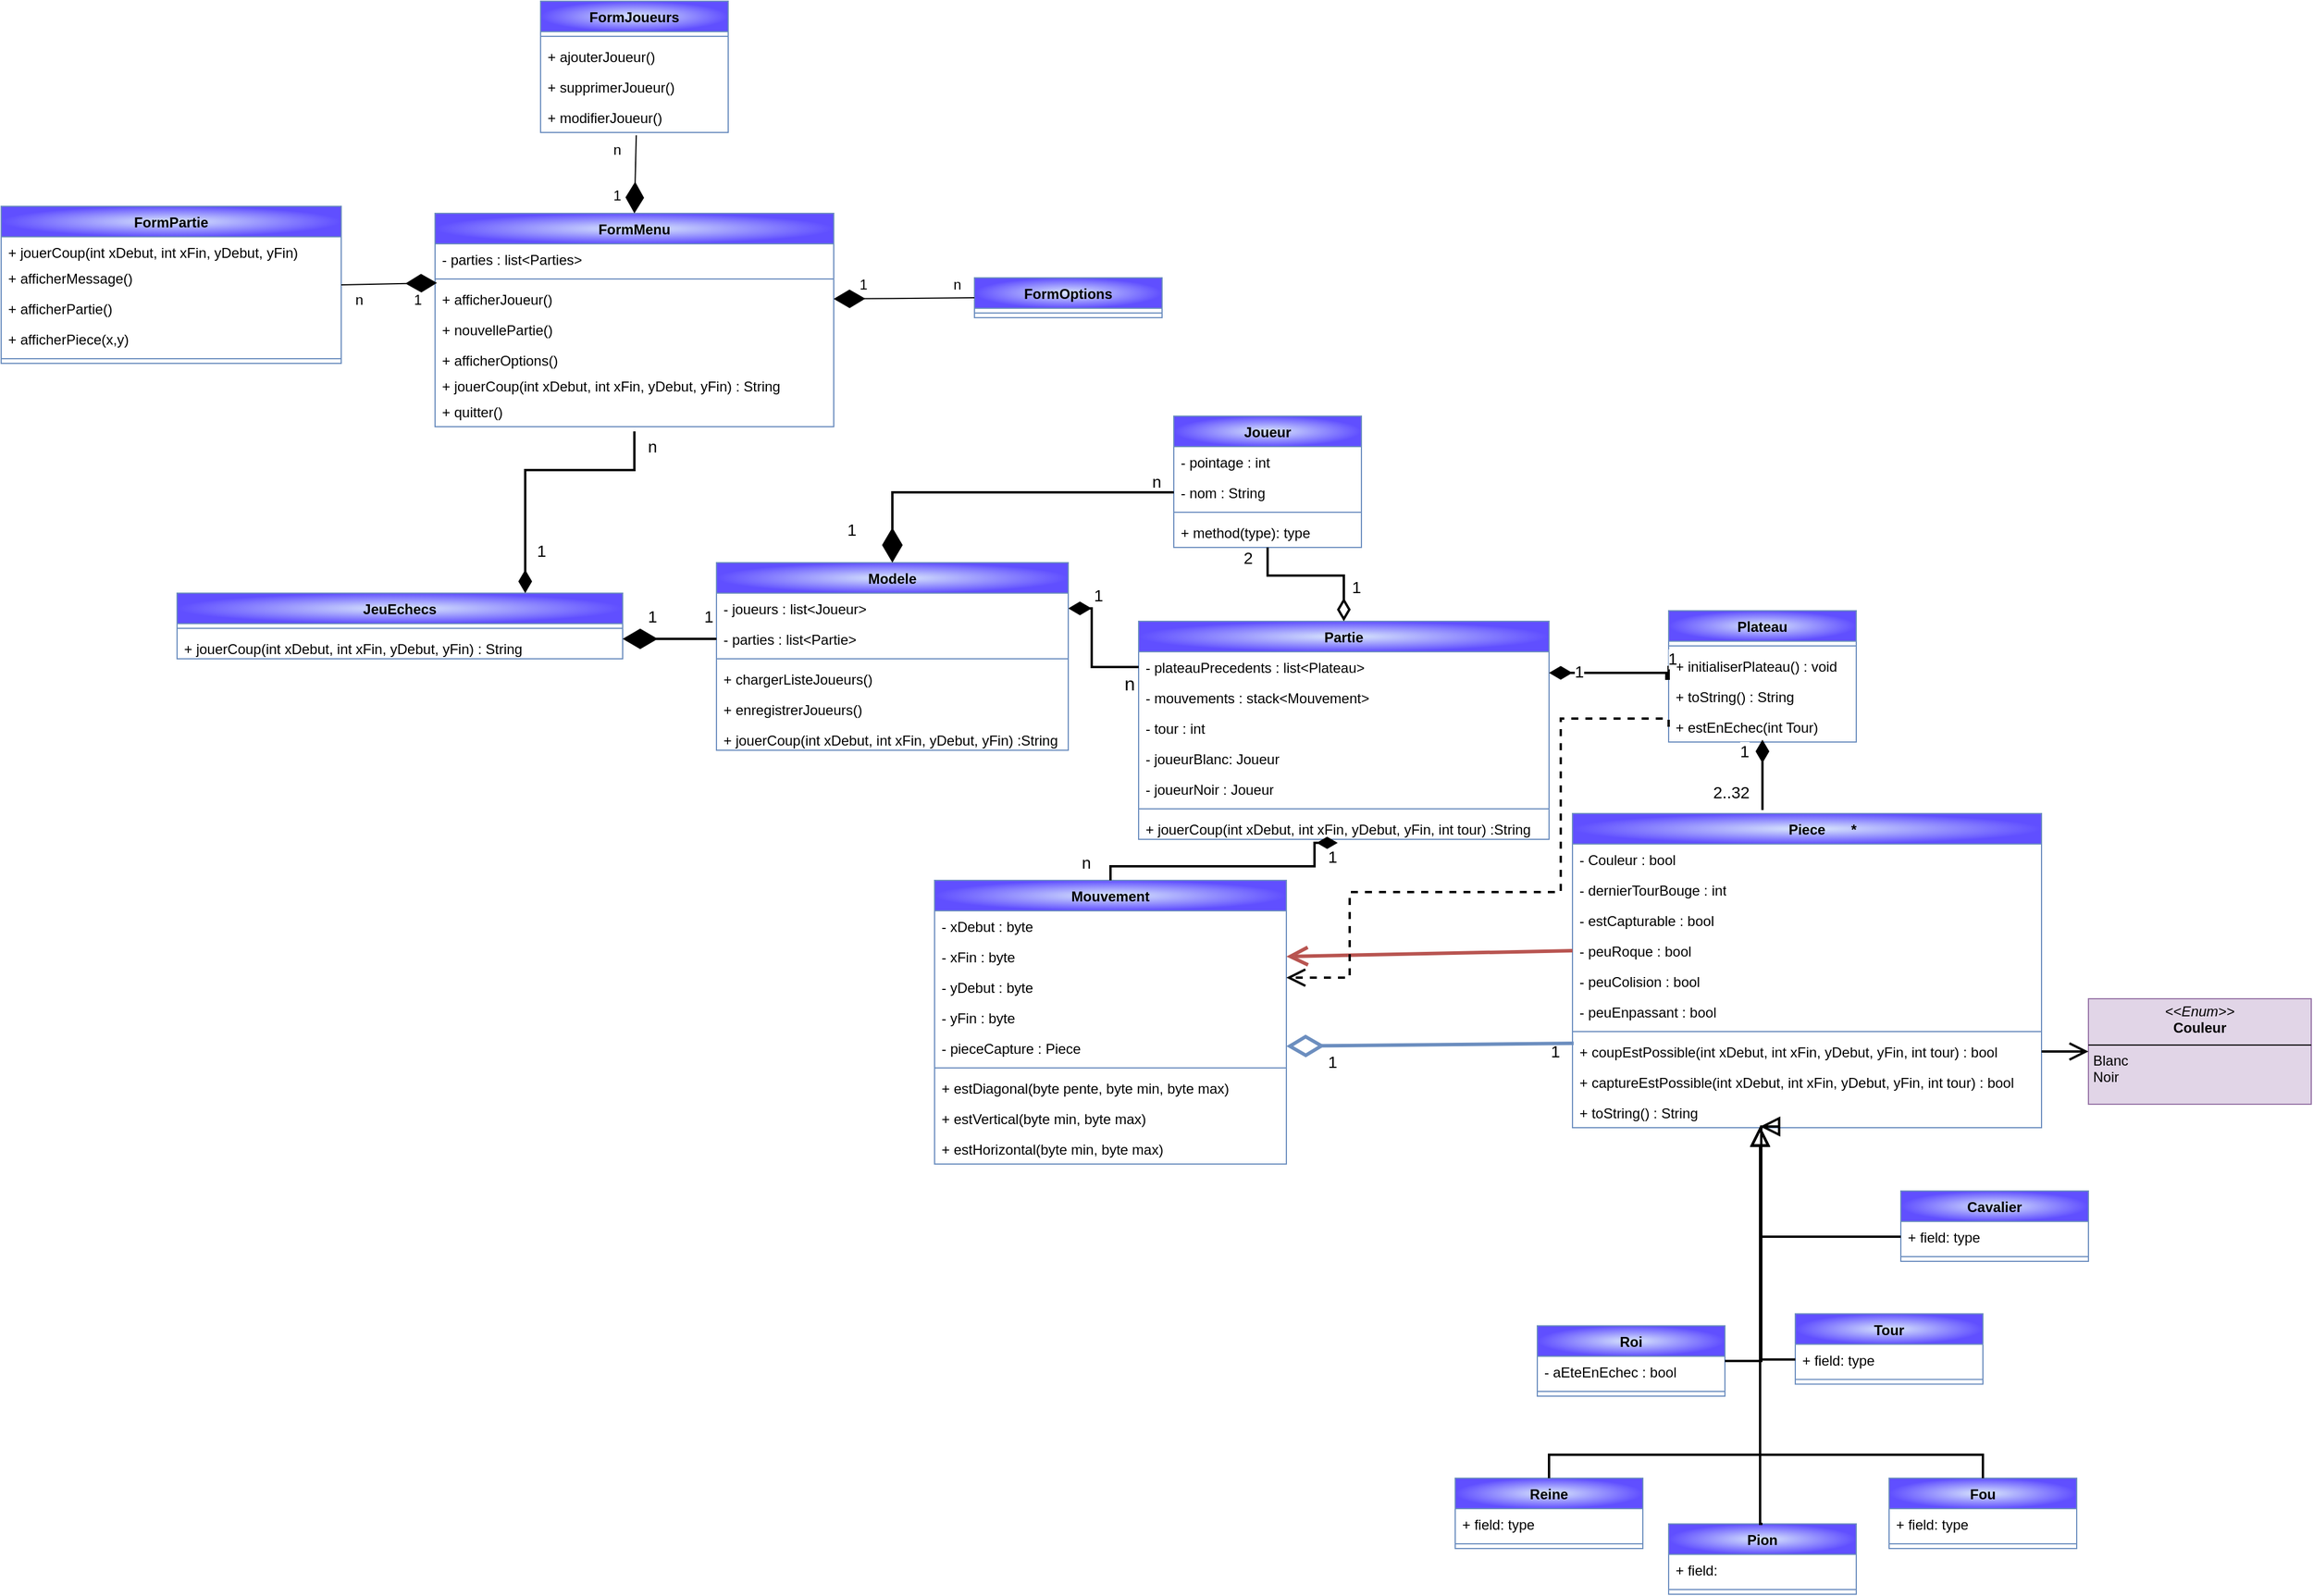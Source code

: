<mxfile version="26.1.0">
  <diagram name="Page-1" id="B8b3jzBOygxcGpFMUJLk">
    <mxGraphModel dx="3123" dy="2437" grid="1" gridSize="10" guides="1" tooltips="1" connect="1" arrows="1" fold="1" page="1" pageScale="1" pageWidth="827" pageHeight="1169" math="0" shadow="0">
      <root>
        <mxCell id="0" />
        <mxCell id="1" parent="0" />
        <mxCell id="bfWHNd7wvh4aZTY_7lih-1" value="JeuEchecs" style="swimlane;fontStyle=1;align=center;verticalAlign=top;childLayout=stackLayout;horizontal=1;startSize=26;horizontalStack=0;resizeParent=1;resizeParentMax=0;resizeLast=0;collapsible=1;marginBottom=0;whiteSpace=wrap;html=1;fillColor=#dae8fc;strokeColor=#6c8ebf;fillStyle=auto;gradientColor=#604FFF;gradientDirection=radial;" parent="1" vertex="1">
          <mxGeometry x="-470" y="45" width="380" height="56" as="geometry" />
        </mxCell>
        <mxCell id="bfWHNd7wvh4aZTY_7lih-3" value="" style="line;strokeWidth=1;fillColor=none;align=left;verticalAlign=middle;spacingTop=-1;spacingLeft=3;spacingRight=3;rotatable=0;labelPosition=right;points=[];portConstraint=eastwest;strokeColor=inherit;" parent="bfWHNd7wvh4aZTY_7lih-1" vertex="1">
          <mxGeometry y="26" width="380" height="8" as="geometry" />
        </mxCell>
        <mxCell id="PjiP_6COvvfBb8eljoDA-56" value="+ jouerCoup(int xDebut, int xFin, yDebut, yFin) : String" style="text;strokeColor=none;fillColor=none;align=left;verticalAlign=top;spacingLeft=4;spacingRight=4;overflow=hidden;rotatable=0;points=[[0,0.5],[1,0.5]];portConstraint=eastwest;whiteSpace=wrap;html=1;" vertex="1" parent="bfWHNd7wvh4aZTY_7lih-1">
          <mxGeometry y="34" width="380" height="22" as="geometry" />
        </mxCell>
        <mxCell id="bfWHNd7wvh4aZTY_7lih-13" value="Partie" style="swimlane;fontStyle=1;align=center;verticalAlign=top;childLayout=stackLayout;horizontal=1;startSize=26;horizontalStack=0;resizeParent=1;resizeParentMax=0;resizeLast=0;collapsible=1;marginBottom=0;whiteSpace=wrap;html=1;fillColor=#dae8fc;strokeColor=#6c8ebf;fillStyle=auto;gradientColor=#604FFF;gradientDirection=radial;" parent="1" vertex="1">
          <mxGeometry x="350" y="69" width="350" height="186" as="geometry" />
        </mxCell>
        <mxCell id="bfWHNd7wvh4aZTY_7lih-14" value="- plateauPrecedents : list&amp;lt;Plateau&amp;gt;" style="text;strokeColor=none;fillColor=none;align=left;verticalAlign=top;spacingLeft=4;spacingRight=4;overflow=hidden;rotatable=0;points=[[0,0.5],[1,0.5]];portConstraint=eastwest;whiteSpace=wrap;html=1;" parent="bfWHNd7wvh4aZTY_7lih-13" vertex="1">
          <mxGeometry y="26" width="350" height="26" as="geometry" />
        </mxCell>
        <mxCell id="xC2eLMQZM-a3y8VEeQ4d-50" value="- mouvements : stack&amp;lt;Mouvement&amp;gt;" style="text;strokeColor=none;fillColor=none;align=left;verticalAlign=top;spacingLeft=4;spacingRight=4;overflow=hidden;rotatable=0;points=[[0,0.5],[1,0.5]];portConstraint=eastwest;whiteSpace=wrap;html=1;" parent="bfWHNd7wvh4aZTY_7lih-13" vertex="1">
          <mxGeometry y="52" width="350" height="26" as="geometry" />
        </mxCell>
        <mxCell id="xC2eLMQZM-a3y8VEeQ4d-21" value="- tour : int" style="text;strokeColor=none;fillColor=none;align=left;verticalAlign=top;spacingLeft=4;spacingRight=4;overflow=hidden;rotatable=0;points=[[0,0.5],[1,0.5]];portConstraint=eastwest;whiteSpace=wrap;html=1;" parent="bfWHNd7wvh4aZTY_7lih-13" vertex="1">
          <mxGeometry y="78" width="350" height="26" as="geometry" />
        </mxCell>
        <mxCell id="xC2eLMQZM-a3y8VEeQ4d-81" value="- joueurBlanc: Joueur" style="text;strokeColor=none;fillColor=none;align=left;verticalAlign=top;spacingLeft=4;spacingRight=4;overflow=hidden;rotatable=0;points=[[0,0.5],[1,0.5]];portConstraint=eastwest;whiteSpace=wrap;html=1;" parent="bfWHNd7wvh4aZTY_7lih-13" vertex="1">
          <mxGeometry y="104" width="350" height="26" as="geometry" />
        </mxCell>
        <mxCell id="xC2eLMQZM-a3y8VEeQ4d-82" value="- joueurNoir : Joueur" style="text;strokeColor=none;fillColor=none;align=left;verticalAlign=top;spacingLeft=4;spacingRight=4;overflow=hidden;rotatable=0;points=[[0,0.5],[1,0.5]];portConstraint=eastwest;whiteSpace=wrap;html=1;" parent="bfWHNd7wvh4aZTY_7lih-13" vertex="1">
          <mxGeometry y="130" width="350" height="26" as="geometry" />
        </mxCell>
        <mxCell id="bfWHNd7wvh4aZTY_7lih-15" value="" style="line;strokeWidth=1;fillColor=none;align=left;verticalAlign=middle;spacingTop=-1;spacingLeft=3;spacingRight=3;rotatable=0;labelPosition=right;points=[];portConstraint=eastwest;strokeColor=inherit;" parent="bfWHNd7wvh4aZTY_7lih-13" vertex="1">
          <mxGeometry y="156" width="350" height="8" as="geometry" />
        </mxCell>
        <mxCell id="PjiP_6COvvfBb8eljoDA-72" value="+ jouerCoup(int xDebut, int xFin, yDebut, yFin, int tour) :String" style="text;strokeColor=none;fillColor=none;align=left;verticalAlign=top;spacingLeft=4;spacingRight=4;overflow=hidden;rotatable=0;points=[[0,0.5],[1,0.5]];portConstraint=eastwest;whiteSpace=wrap;html=1;" vertex="1" parent="bfWHNd7wvh4aZTY_7lih-13">
          <mxGeometry y="164" width="350" height="22" as="geometry" />
        </mxCell>
        <mxCell id="bfWHNd7wvh4aZTY_7lih-17" value="Plateau" style="swimlane;fontStyle=1;align=center;verticalAlign=top;childLayout=stackLayout;horizontal=1;startSize=26;horizontalStack=0;resizeParent=1;resizeParentMax=0;resizeLast=0;collapsible=1;marginBottom=0;whiteSpace=wrap;html=1;fillColor=#dae8fc;strokeColor=#6c8ebf;fillStyle=auto;gradientColor=#604FFF;gradientDirection=radial;" parent="1" vertex="1">
          <mxGeometry x="802" y="60" width="160" height="112" as="geometry">
            <mxRectangle x="673" y="79" width="80" height="30" as="alternateBounds" />
          </mxGeometry>
        </mxCell>
        <mxCell id="bfWHNd7wvh4aZTY_7lih-19" value="" style="line;strokeWidth=1;fillColor=none;align=left;verticalAlign=middle;spacingTop=-1;spacingLeft=3;spacingRight=3;rotatable=0;labelPosition=right;points=[];portConstraint=eastwest;strokeColor=inherit;" parent="bfWHNd7wvh4aZTY_7lih-17" vertex="1">
          <mxGeometry y="26" width="160" height="8" as="geometry" />
        </mxCell>
        <mxCell id="bfWHNd7wvh4aZTY_7lih-20" value="+ initialiserPlateau() : void" style="text;strokeColor=none;fillColor=none;align=left;verticalAlign=top;spacingLeft=4;spacingRight=4;overflow=hidden;rotatable=0;points=[[0,0.5],[1,0.5]];portConstraint=eastwest;whiteSpace=wrap;html=1;" parent="bfWHNd7wvh4aZTY_7lih-17" vertex="1">
          <mxGeometry y="34" width="160" height="26" as="geometry" />
        </mxCell>
        <mxCell id="xC2eLMQZM-a3y8VEeQ4d-18" value="+ toString() : String" style="text;strokeColor=none;fillColor=none;align=left;verticalAlign=top;spacingLeft=4;spacingRight=4;overflow=hidden;rotatable=0;points=[[0,0.5],[1,0.5]];portConstraint=eastwest;whiteSpace=wrap;html=1;" parent="bfWHNd7wvh4aZTY_7lih-17" vertex="1">
          <mxGeometry y="60" width="160" height="26" as="geometry" />
        </mxCell>
        <mxCell id="PjiP_6COvvfBb8eljoDA-46" value="+ estEnEchec(int Tour)" style="text;strokeColor=none;fillColor=none;align=left;verticalAlign=top;spacingLeft=4;spacingRight=4;overflow=hidden;rotatable=0;points=[[0,0.5],[1,0.5]];portConstraint=eastwest;whiteSpace=wrap;html=1;" vertex="1" parent="bfWHNd7wvh4aZTY_7lih-17">
          <mxGeometry y="86" width="160" height="26" as="geometry" />
        </mxCell>
        <mxCell id="bfWHNd7wvh4aZTY_7lih-25" value="&lt;span style=&quot;white-space: pre;&quot;&gt;&#x9;&lt;/span&gt;Piece&lt;span style=&quot;white-space: pre;&quot;&gt;&#x9;&lt;/span&gt;*" style="swimlane;fontStyle=1;align=center;verticalAlign=top;childLayout=stackLayout;horizontal=1;startSize=26;horizontalStack=0;resizeParent=1;resizeParentMax=0;resizeLast=0;collapsible=1;marginBottom=0;whiteSpace=wrap;html=1;fillColor=#dae8fc;strokeColor=#6c8ebf;fillStyle=auto;gradientColor=#604FFF;gradientDirection=radial;" parent="1" vertex="1">
          <mxGeometry x="720" y="233" width="400" height="268" as="geometry">
            <mxRectangle x="602" y="308" width="130" height="30" as="alternateBounds" />
          </mxGeometry>
        </mxCell>
        <mxCell id="bfWHNd7wvh4aZTY_7lih-26" value="- Couleur : bool&amp;nbsp;" style="text;strokeColor=none;fillColor=none;align=left;verticalAlign=top;spacingLeft=4;spacingRight=4;overflow=hidden;rotatable=0;points=[[0,0.5],[1,0.5]];portConstraint=eastwest;whiteSpace=wrap;html=1;" parent="bfWHNd7wvh4aZTY_7lih-25" vertex="1">
          <mxGeometry y="26" width="400" height="26" as="geometry" />
        </mxCell>
        <mxCell id="xC2eLMQZM-a3y8VEeQ4d-40" value="- dernierTourBouge : int" style="text;strokeColor=none;fillColor=none;align=left;verticalAlign=top;spacingLeft=4;spacingRight=4;overflow=hidden;rotatable=0;points=[[0,0.5],[1,0.5]];portConstraint=eastwest;whiteSpace=wrap;html=1;" parent="bfWHNd7wvh4aZTY_7lih-25" vertex="1">
          <mxGeometry y="52" width="400" height="26" as="geometry" />
        </mxCell>
        <mxCell id="xC2eLMQZM-a3y8VEeQ4d-45" value="- estCapturable : bool" style="text;strokeColor=none;fillColor=none;align=left;verticalAlign=top;spacingLeft=4;spacingRight=4;overflow=hidden;rotatable=0;points=[[0,0.5],[1,0.5]];portConstraint=eastwest;whiteSpace=wrap;html=1;" parent="bfWHNd7wvh4aZTY_7lih-25" vertex="1">
          <mxGeometry y="78" width="400" height="26" as="geometry" />
        </mxCell>
        <mxCell id="PjiP_6COvvfBb8eljoDA-44" value="- peuRoque : bool" style="text;strokeColor=none;fillColor=none;align=left;verticalAlign=top;spacingLeft=4;spacingRight=4;overflow=hidden;rotatable=0;points=[[0,0.5],[1,0.5]];portConstraint=eastwest;whiteSpace=wrap;html=1;" vertex="1" parent="bfWHNd7wvh4aZTY_7lih-25">
          <mxGeometry y="104" width="400" height="26" as="geometry" />
        </mxCell>
        <mxCell id="PjiP_6COvvfBb8eljoDA-32" value="- peuColision : bool" style="text;strokeColor=none;fillColor=none;align=left;verticalAlign=top;spacingLeft=4;spacingRight=4;overflow=hidden;rotatable=0;points=[[0,0.5],[1,0.5]];portConstraint=eastwest;whiteSpace=wrap;html=1;" vertex="1" parent="bfWHNd7wvh4aZTY_7lih-25">
          <mxGeometry y="130" width="400" height="26" as="geometry" />
        </mxCell>
        <mxCell id="PjiP_6COvvfBb8eljoDA-40" value="- peuEnpassant : bool" style="text;strokeColor=none;fillColor=none;align=left;verticalAlign=top;spacingLeft=4;spacingRight=4;overflow=hidden;rotatable=0;points=[[0,0.5],[1,0.5]];portConstraint=eastwest;whiteSpace=wrap;html=1;" vertex="1" parent="bfWHNd7wvh4aZTY_7lih-25">
          <mxGeometry y="156" width="400" height="26" as="geometry" />
        </mxCell>
        <mxCell id="bfWHNd7wvh4aZTY_7lih-27" value="" style="line;strokeWidth=1;fillColor=none;align=left;verticalAlign=middle;spacingTop=-1;spacingLeft=3;spacingRight=3;rotatable=0;labelPosition=right;points=[];portConstraint=eastwest;strokeColor=inherit;" parent="bfWHNd7wvh4aZTY_7lih-25" vertex="1">
          <mxGeometry y="182" width="400" height="8" as="geometry" />
        </mxCell>
        <mxCell id="bfWHNd7wvh4aZTY_7lih-28" value="+ coupEstPossible(int xDebut, int xFin, yDebut, yFin, int tour) : bool" style="text;strokeColor=none;fillColor=none;align=left;verticalAlign=top;spacingLeft=4;spacingRight=4;overflow=hidden;rotatable=0;points=[[0,0.5],[1,0.5]];portConstraint=eastwest;whiteSpace=wrap;html=1;" parent="bfWHNd7wvh4aZTY_7lih-25" vertex="1">
          <mxGeometry y="190" width="400" height="26" as="geometry" />
        </mxCell>
        <mxCell id="xC2eLMQZM-a3y8VEeQ4d-72" value="+ captureEstPossible(int xDebut, int xFin, yDebut, yFin, int tour) : bool" style="text;strokeColor=none;fillColor=none;align=left;verticalAlign=top;spacingLeft=4;spacingRight=4;overflow=hidden;rotatable=0;points=[[0,0.5],[1,0.5]];portConstraint=eastwest;whiteSpace=wrap;html=1;" parent="bfWHNd7wvh4aZTY_7lih-25" vertex="1">
          <mxGeometry y="216" width="400" height="26" as="geometry" />
        </mxCell>
        <mxCell id="xC2eLMQZM-a3y8VEeQ4d-19" value="+ toString() : String" style="text;strokeColor=none;fillColor=none;align=left;verticalAlign=top;spacingLeft=4;spacingRight=4;overflow=hidden;rotatable=0;points=[[0,0.5],[1,0.5]];portConstraint=eastwest;whiteSpace=wrap;html=1;" parent="bfWHNd7wvh4aZTY_7lih-25" vertex="1">
          <mxGeometry y="242" width="400" height="26" as="geometry" />
        </mxCell>
        <mxCell id="bfWHNd7wvh4aZTY_7lih-31" value="2..32" style="text;html=1;align=center;verticalAlign=middle;resizable=0;points=[];autosize=1;strokeColor=none;fillColor=none;fontSize=14;" parent="1" vertex="1">
          <mxGeometry x="830" y="200" width="50" height="30" as="geometry" />
        </mxCell>
        <mxCell id="bfWHNd7wvh4aZTY_7lih-36" value="Joueur" style="swimlane;fontStyle=1;align=center;verticalAlign=top;childLayout=stackLayout;horizontal=1;startSize=26;horizontalStack=0;resizeParent=1;resizeParentMax=0;resizeLast=0;collapsible=1;marginBottom=0;whiteSpace=wrap;html=1;fillColor=#dae8fc;strokeColor=#6c8ebf;fillStyle=auto;gradientColor=#604FFF;gradientDirection=radial;" parent="1" vertex="1">
          <mxGeometry x="380" y="-106" width="160" height="112" as="geometry" />
        </mxCell>
        <mxCell id="bfWHNd7wvh4aZTY_7lih-37" value="- pointage : int" style="text;strokeColor=none;fillColor=none;align=left;verticalAlign=top;spacingLeft=4;spacingRight=4;overflow=hidden;rotatable=0;points=[[0,0.5],[1,0.5]];portConstraint=eastwest;whiteSpace=wrap;html=1;" parent="bfWHNd7wvh4aZTY_7lih-36" vertex="1">
          <mxGeometry y="26" width="160" height="26" as="geometry" />
        </mxCell>
        <mxCell id="xC2eLMQZM-a3y8VEeQ4d-25" value="- nom : String" style="text;strokeColor=none;fillColor=none;align=left;verticalAlign=top;spacingLeft=4;spacingRight=4;overflow=hidden;rotatable=0;points=[[0,0.5],[1,0.5]];portConstraint=eastwest;whiteSpace=wrap;html=1;" parent="bfWHNd7wvh4aZTY_7lih-36" vertex="1">
          <mxGeometry y="52" width="160" height="26" as="geometry" />
        </mxCell>
        <mxCell id="bfWHNd7wvh4aZTY_7lih-38" value="" style="line;strokeWidth=1;fillColor=none;align=left;verticalAlign=middle;spacingTop=-1;spacingLeft=3;spacingRight=3;rotatable=0;labelPosition=right;points=[];portConstraint=eastwest;strokeColor=inherit;" parent="bfWHNd7wvh4aZTY_7lih-36" vertex="1">
          <mxGeometry y="78" width="160" height="8" as="geometry" />
        </mxCell>
        <mxCell id="bfWHNd7wvh4aZTY_7lih-39" value="+ method(type): type" style="text;strokeColor=none;fillColor=none;align=left;verticalAlign=top;spacingLeft=4;spacingRight=4;overflow=hidden;rotatable=0;points=[[0,0.5],[1,0.5]];portConstraint=eastwest;whiteSpace=wrap;html=1;" parent="bfWHNd7wvh4aZTY_7lih-36" vertex="1">
          <mxGeometry y="86" width="160" height="26" as="geometry" />
        </mxCell>
        <mxCell id="bfWHNd7wvh4aZTY_7lih-40" value="1" style="endArrow=none;html=1;endSize=12;startArrow=diamondThin;startSize=14;startFill=0;edgeStyle=orthogonalEdgeStyle;align=left;verticalAlign=bottom;rounded=0;strokeWidth=2;fontSize=14;exitX=0.5;exitY=0;exitDx=0;exitDy=0;" parent="1" source="bfWHNd7wvh4aZTY_7lih-13" target="bfWHNd7wvh4aZTY_7lih-39" edge="1">
          <mxGeometry x="-0.714" y="-5" relative="1" as="geometry">
            <mxPoint x="360" y="50" as="sourcePoint" />
            <mxPoint x="561" y="100" as="targetPoint" />
            <Array as="points">
              <mxPoint x="525" y="30" />
              <mxPoint x="460" y="30" />
            </Array>
            <mxPoint as="offset" />
          </mxGeometry>
        </mxCell>
        <mxCell id="bfWHNd7wvh4aZTY_7lih-41" value="2" style="text;html=1;align=center;verticalAlign=middle;resizable=0;points=[];autosize=1;strokeColor=none;fillColor=none;fontSize=14;" parent="1" vertex="1">
          <mxGeometry x="428" width="30" height="30" as="geometry" />
        </mxCell>
        <mxCell id="bfWHNd7wvh4aZTY_7lih-42" value="&lt;font style=&quot;font-size: 14px;&quot;&gt;1&lt;/font&gt;" style="endArrow=none;html=1;endSize=12;startArrow=diamondThin;startSize=14;startFill=1;edgeStyle=orthogonalEdgeStyle;align=left;verticalAlign=bottom;rounded=0;entryX=0;entryY=0.5;entryDx=0;entryDy=0;strokeWidth=2;" parent="1" source="bfWHNd7wvh4aZTY_7lih-14" target="bfWHNd7wvh4aZTY_7lih-20" edge="1">
          <mxGeometry x="-0.657" y="-10" relative="1" as="geometry">
            <mxPoint x="610" y="75" as="sourcePoint" />
            <mxPoint x="673" y="118" as="targetPoint" />
            <Array as="points">
              <mxPoint x="800" y="113" />
              <mxPoint x="800" y="118" />
              <mxPoint x="802" y="118" />
            </Array>
            <mxPoint as="offset" />
          </mxGeometry>
        </mxCell>
        <mxCell id="bfWHNd7wvh4aZTY_7lih-43" value="1" style="edgeLabel;html=1;align=center;verticalAlign=middle;resizable=0;points=[];fontSize=14;" parent="bfWHNd7wvh4aZTY_7lih-42" vertex="1" connectable="0">
          <mxGeometry x="0.644" y="-2" relative="1" as="geometry">
            <mxPoint x="8" y="-14" as="offset" />
          </mxGeometry>
        </mxCell>
        <mxCell id="bfWHNd7wvh4aZTY_7lih-45" value="&lt;font style=&quot;font-size: 14px;&quot;&gt;1&lt;/font&gt;" style="endArrow=none;html=1;endSize=12;startArrow=diamondThin;startSize=14;startFill=1;edgeStyle=orthogonalEdgeStyle;align=left;verticalAlign=bottom;rounded=0;entryX=0;entryY=0.5;entryDx=0;entryDy=0;strokeWidth=2;exitX=1;exitY=0.5;exitDx=0;exitDy=0;" parent="1" source="xC2eLMQZM-a3y8VEeQ4d-29" target="bfWHNd7wvh4aZTY_7lih-14" edge="1">
          <mxGeometry x="-0.815" y="-10" relative="1" as="geometry">
            <mxPoint x="310" y="60" as="sourcePoint" />
            <mxPoint x="322" y="123" as="targetPoint" />
            <Array as="points">
              <mxPoint x="310" y="58" />
              <mxPoint x="310" y="108" />
            </Array>
            <mxPoint x="10" y="-10" as="offset" />
          </mxGeometry>
        </mxCell>
        <mxCell id="bfWHNd7wvh4aZTY_7lih-46" value="n" style="edgeLabel;html=1;align=center;verticalAlign=middle;resizable=0;points=[];fontSize=16;" parent="bfWHNd7wvh4aZTY_7lih-45" vertex="1" connectable="0">
          <mxGeometry x="0.644" y="-2" relative="1" as="geometry">
            <mxPoint x="11" y="12" as="offset" />
          </mxGeometry>
        </mxCell>
        <mxCell id="bfWHNd7wvh4aZTY_7lih-49" value="Roi" style="swimlane;fontStyle=1;align=center;verticalAlign=top;childLayout=stackLayout;horizontal=1;startSize=26;horizontalStack=0;resizeParent=1;resizeParentMax=0;resizeLast=0;collapsible=1;marginBottom=0;whiteSpace=wrap;html=1;fillColor=#dae8fc;strokeColor=#6c8ebf;fillStyle=auto;gradientColor=#604FFF;gradientDirection=radial;" parent="1" vertex="1">
          <mxGeometry x="690" y="670" width="160" height="60" as="geometry" />
        </mxCell>
        <mxCell id="PjiP_6COvvfBb8eljoDA-43" value="- aEteEnEchec : bool" style="text;strokeColor=none;fillColor=none;align=left;verticalAlign=top;spacingLeft=4;spacingRight=4;overflow=hidden;rotatable=0;points=[[0,0.5],[1,0.5]];portConstraint=eastwest;whiteSpace=wrap;html=1;" vertex="1" parent="bfWHNd7wvh4aZTY_7lih-49">
          <mxGeometry y="26" width="160" height="26" as="geometry" />
        </mxCell>
        <mxCell id="bfWHNd7wvh4aZTY_7lih-51" value="" style="line;strokeWidth=1;fillColor=none;align=left;verticalAlign=middle;spacingTop=-1;spacingLeft=3;spacingRight=3;rotatable=0;labelPosition=right;points=[];portConstraint=eastwest;strokeColor=inherit;" parent="bfWHNd7wvh4aZTY_7lih-49" vertex="1">
          <mxGeometry y="52" width="160" height="8" as="geometry" />
        </mxCell>
        <mxCell id="bfWHNd7wvh4aZTY_7lih-53" value="Reine" style="swimlane;fontStyle=1;align=center;verticalAlign=top;childLayout=stackLayout;horizontal=1;startSize=26;horizontalStack=0;resizeParent=1;resizeParentMax=0;resizeLast=0;collapsible=1;marginBottom=0;whiteSpace=wrap;html=1;fillColor=#dae8fc;strokeColor=#6c8ebf;fillStyle=auto;gradientColor=#604FFF;gradientDirection=radial;" parent="1" vertex="1">
          <mxGeometry x="620" y="800" width="160" height="60" as="geometry" />
        </mxCell>
        <mxCell id="bfWHNd7wvh4aZTY_7lih-54" value="+ field: type" style="text;strokeColor=none;fillColor=none;align=left;verticalAlign=top;spacingLeft=4;spacingRight=4;overflow=hidden;rotatable=0;points=[[0,0.5],[1,0.5]];portConstraint=eastwest;whiteSpace=wrap;html=1;" parent="bfWHNd7wvh4aZTY_7lih-53" vertex="1">
          <mxGeometry y="26" width="160" height="26" as="geometry" />
        </mxCell>
        <mxCell id="bfWHNd7wvh4aZTY_7lih-55" value="" style="line;strokeWidth=1;fillColor=none;align=left;verticalAlign=middle;spacingTop=-1;spacingLeft=3;spacingRight=3;rotatable=0;labelPosition=right;points=[];portConstraint=eastwest;strokeColor=inherit;" parent="bfWHNd7wvh4aZTY_7lih-53" vertex="1">
          <mxGeometry y="52" width="160" height="8" as="geometry" />
        </mxCell>
        <mxCell id="bfWHNd7wvh4aZTY_7lih-57" value="Cavalier" style="swimlane;fontStyle=1;align=center;verticalAlign=top;childLayout=stackLayout;horizontal=1;startSize=26;horizontalStack=0;resizeParent=1;resizeParentMax=0;resizeLast=0;collapsible=1;marginBottom=0;whiteSpace=wrap;html=1;fillColor=#dae8fc;strokeColor=#6c8ebf;fillStyle=auto;gradientColor=#604FFF;gradientDirection=radial;" parent="1" vertex="1">
          <mxGeometry x="1000" y="555" width="160" height="60" as="geometry" />
        </mxCell>
        <mxCell id="bfWHNd7wvh4aZTY_7lih-58" value="+ field: type" style="text;strokeColor=none;fillColor=none;align=left;verticalAlign=top;spacingLeft=4;spacingRight=4;overflow=hidden;rotatable=0;points=[[0,0.5],[1,0.5]];portConstraint=eastwest;whiteSpace=wrap;html=1;" parent="bfWHNd7wvh4aZTY_7lih-57" vertex="1">
          <mxGeometry y="26" width="160" height="26" as="geometry" />
        </mxCell>
        <mxCell id="bfWHNd7wvh4aZTY_7lih-59" value="" style="line;strokeWidth=1;fillColor=none;align=left;verticalAlign=middle;spacingTop=-1;spacingLeft=3;spacingRight=3;rotatable=0;labelPosition=right;points=[];portConstraint=eastwest;strokeColor=inherit;" parent="bfWHNd7wvh4aZTY_7lih-57" vertex="1">
          <mxGeometry y="52" width="160" height="8" as="geometry" />
        </mxCell>
        <mxCell id="bfWHNd7wvh4aZTY_7lih-61" value="Fou" style="swimlane;fontStyle=1;align=center;verticalAlign=top;childLayout=stackLayout;horizontal=1;startSize=26;horizontalStack=0;resizeParent=1;resizeParentMax=0;resizeLast=0;collapsible=1;marginBottom=0;whiteSpace=wrap;html=1;fillColor=#dae8fc;strokeColor=#6c8ebf;fillStyle=auto;gradientColor=#604FFF;gradientDirection=radial;" parent="1" vertex="1">
          <mxGeometry x="990" y="800" width="160" height="60" as="geometry" />
        </mxCell>
        <mxCell id="bfWHNd7wvh4aZTY_7lih-62" value="+ field: type" style="text;strokeColor=none;fillColor=none;align=left;verticalAlign=top;spacingLeft=4;spacingRight=4;overflow=hidden;rotatable=0;points=[[0,0.5],[1,0.5]];portConstraint=eastwest;whiteSpace=wrap;html=1;" parent="bfWHNd7wvh4aZTY_7lih-61" vertex="1">
          <mxGeometry y="26" width="160" height="26" as="geometry" />
        </mxCell>
        <mxCell id="bfWHNd7wvh4aZTY_7lih-63" value="" style="line;strokeWidth=1;fillColor=none;align=left;verticalAlign=middle;spacingTop=-1;spacingLeft=3;spacingRight=3;rotatable=0;labelPosition=right;points=[];portConstraint=eastwest;strokeColor=inherit;" parent="bfWHNd7wvh4aZTY_7lih-61" vertex="1">
          <mxGeometry y="52" width="160" height="8" as="geometry" />
        </mxCell>
        <mxCell id="bfWHNd7wvh4aZTY_7lih-65" value="Pion" style="swimlane;fontStyle=1;align=center;verticalAlign=top;childLayout=stackLayout;horizontal=1;startSize=26;horizontalStack=0;resizeParent=1;resizeParentMax=0;resizeLast=0;collapsible=1;marginBottom=0;whiteSpace=wrap;html=1;fillColor=#dae8fc;strokeColor=#6c8ebf;fillStyle=auto;gradientColor=#604FFF;gradientDirection=radial;" parent="1" vertex="1">
          <mxGeometry x="802" y="839" width="160" height="60" as="geometry" />
        </mxCell>
        <mxCell id="bfWHNd7wvh4aZTY_7lih-66" value="+ field:" style="text;strokeColor=none;fillColor=none;align=left;verticalAlign=top;spacingLeft=4;spacingRight=4;overflow=hidden;rotatable=0;points=[[0,0.5],[1,0.5]];portConstraint=eastwest;whiteSpace=wrap;html=1;" parent="bfWHNd7wvh4aZTY_7lih-65" vertex="1">
          <mxGeometry y="26" width="160" height="26" as="geometry" />
        </mxCell>
        <mxCell id="bfWHNd7wvh4aZTY_7lih-67" value="" style="line;strokeWidth=1;fillColor=none;align=left;verticalAlign=middle;spacingTop=-1;spacingLeft=3;spacingRight=3;rotatable=0;labelPosition=right;points=[];portConstraint=eastwest;strokeColor=inherit;" parent="bfWHNd7wvh4aZTY_7lih-65" vertex="1">
          <mxGeometry y="52" width="160" height="8" as="geometry" />
        </mxCell>
        <mxCell id="bfWHNd7wvh4aZTY_7lih-69" value="Tour" style="swimlane;fontStyle=1;align=center;verticalAlign=top;childLayout=stackLayout;horizontal=1;startSize=26;horizontalStack=0;resizeParent=1;resizeParentMax=0;resizeLast=0;collapsible=1;marginBottom=0;whiteSpace=wrap;html=1;fillColor=#dae8fc;strokeColor=#6c8ebf;fillStyle=auto;gradientColor=#604FFF;gradientDirection=radial;" parent="1" vertex="1">
          <mxGeometry x="910" y="659.79" width="160" height="60" as="geometry" />
        </mxCell>
        <mxCell id="bfWHNd7wvh4aZTY_7lih-70" value="+ field: type" style="text;strokeColor=none;fillColor=none;align=left;verticalAlign=top;spacingLeft=4;spacingRight=4;overflow=hidden;rotatable=0;points=[[0,0.5],[1,0.5]];portConstraint=eastwest;whiteSpace=wrap;html=1;" parent="bfWHNd7wvh4aZTY_7lih-69" vertex="1">
          <mxGeometry y="26" width="160" height="26" as="geometry" />
        </mxCell>
        <mxCell id="bfWHNd7wvh4aZTY_7lih-71" value="" style="line;strokeWidth=1;fillColor=none;align=left;verticalAlign=middle;spacingTop=-1;spacingLeft=3;spacingRight=3;rotatable=0;labelPosition=right;points=[];portConstraint=eastwest;strokeColor=inherit;" parent="bfWHNd7wvh4aZTY_7lih-69" vertex="1">
          <mxGeometry y="52" width="160" height="8" as="geometry" />
        </mxCell>
        <mxCell id="bfWHNd7wvh4aZTY_7lih-76" value="" style="endArrow=block;endFill=0;endSize=12;html=1;rounded=0;exitX=0;exitY=0.5;exitDx=0;exitDy=0;edgeStyle=orthogonalEdgeStyle;strokeWidth=2;" parent="1" source="bfWHNd7wvh4aZTY_7lih-58" edge="1">
          <mxGeometry width="160" relative="1" as="geometry">
            <mxPoint x="1131" y="430" as="sourcePoint" />
            <mxPoint x="880" y="500" as="targetPoint" />
            <Array as="points">
              <mxPoint x="880" y="594" />
            </Array>
          </mxGeometry>
        </mxCell>
        <mxCell id="bfWHNd7wvh4aZTY_7lih-77" value="" style="endArrow=block;endFill=0;endSize=12;html=1;rounded=0;exitX=0.5;exitY=0;exitDx=0;exitDy=0;edgeStyle=orthogonalEdgeStyle;strokeWidth=2;" parent="1" edge="1">
          <mxGeometry width="160" relative="1" as="geometry">
            <mxPoint x="700" y="800" as="sourcePoint" />
            <mxPoint x="880" y="500" as="targetPoint" />
            <Array as="points">
              <mxPoint x="700" y="780" />
              <mxPoint x="880" y="780" />
            </Array>
          </mxGeometry>
        </mxCell>
        <mxCell id="bfWHNd7wvh4aZTY_7lih-79" value="" style="endArrow=block;endFill=0;endSize=12;html=1;rounded=0;exitX=0.5;exitY=0;exitDx=0;exitDy=0;edgeStyle=orthogonalEdgeStyle;strokeWidth=2;" parent="1" source="bfWHNd7wvh4aZTY_7lih-65" edge="1">
          <mxGeometry width="160" relative="1" as="geometry">
            <mxPoint x="1017" y="861" as="sourcePoint" />
            <mxPoint x="880" y="500" as="targetPoint" />
            <Array as="points">
              <mxPoint x="880" y="839" />
            </Array>
          </mxGeometry>
        </mxCell>
        <mxCell id="bfWHNd7wvh4aZTY_7lih-82" value="" style="endArrow=block;endFill=0;endSize=12;html=1;rounded=0;exitX=0.5;exitY=0;exitDx=0;exitDy=0;edgeStyle=orthogonalEdgeStyle;strokeWidth=2;" parent="1" source="bfWHNd7wvh4aZTY_7lih-61" edge="1">
          <mxGeometry width="160" relative="1" as="geometry">
            <mxPoint x="1094" y="860" as="sourcePoint" />
            <mxPoint x="880" y="500" as="targetPoint" />
            <Array as="points">
              <mxPoint x="1068" y="780" />
              <mxPoint x="880" y="780" />
              <mxPoint x="880" y="503" />
            </Array>
          </mxGeometry>
        </mxCell>
        <mxCell id="bfWHNd7wvh4aZTY_7lih-91" value="1" style="endArrow=none;html=1;endSize=12;startArrow=diamondThin;startSize=14;startFill=1;edgeStyle=orthogonalEdgeStyle;align=left;verticalAlign=bottom;rounded=0;entryX=0.515;entryY=1.154;entryDx=0;entryDy=0;entryPerimeter=0;strokeWidth=2;fontSize=14;" parent="1" edge="1">
          <mxGeometry x="-0.784" y="-8" relative="1" as="geometry">
            <mxPoint x="-173.1" y="45" as="sourcePoint" />
            <mxPoint x="-80.0" y="-92.996" as="targetPoint" />
            <Array as="points">
              <mxPoint x="-173.1" y="-60" />
              <mxPoint x="-80.1" y="-60" />
            </Array>
            <mxPoint as="offset" />
          </mxGeometry>
        </mxCell>
        <mxCell id="bfWHNd7wvh4aZTY_7lih-92" value="n" style="edgeLabel;html=1;align=center;verticalAlign=middle;resizable=0;points=[];fontSize=14;" parent="bfWHNd7wvh4aZTY_7lih-91" vertex="1" connectable="0">
          <mxGeometry x="0.644" y="-2" relative="1" as="geometry">
            <mxPoint x="23" y="-22" as="offset" />
          </mxGeometry>
        </mxCell>
        <mxCell id="xC2eLMQZM-a3y8VEeQ4d-14" value="" style="endArrow=block;endFill=0;endSize=12;html=1;rounded=0;strokeWidth=2;edgeStyle=orthogonalEdgeStyle;" parent="1" edge="1">
          <mxGeometry width="160" relative="1" as="geometry">
            <mxPoint x="850" y="700" as="sourcePoint" />
            <mxPoint x="880" y="500" as="targetPoint" />
            <Array as="points">
              <mxPoint x="850" y="700" />
              <mxPoint x="881" y="700" />
            </Array>
          </mxGeometry>
        </mxCell>
        <mxCell id="xC2eLMQZM-a3y8VEeQ4d-16" value="" style="endArrow=block;endFill=0;endSize=12;html=1;rounded=0;exitX=0;exitY=0.5;exitDx=0;exitDy=0;edgeStyle=orthogonalEdgeStyle;strokeWidth=2;" parent="1" source="bfWHNd7wvh4aZTY_7lih-70" edge="1">
          <mxGeometry width="160" relative="1" as="geometry">
            <mxPoint x="397.53" y="952" as="sourcePoint" />
            <mxPoint x="880" y="500" as="targetPoint" />
            <Array as="points">
              <mxPoint x="880" y="699" />
              <mxPoint x="880" y="500" />
            </Array>
          </mxGeometry>
        </mxCell>
        <mxCell id="xC2eLMQZM-a3y8VEeQ4d-28" value="Modele" style="swimlane;fontStyle=1;align=center;verticalAlign=top;childLayout=stackLayout;horizontal=1;startSize=26;horizontalStack=0;resizeParent=1;resizeParentMax=0;resizeLast=0;collapsible=1;marginBottom=0;whiteSpace=wrap;html=1;fillColor=#dae8fc;strokeColor=#6c8ebf;fillStyle=auto;gradientColor=#604FFF;gradientDirection=radial;" parent="1" vertex="1">
          <mxGeometry x="-10" y="19" width="300" height="160" as="geometry" />
        </mxCell>
        <mxCell id="xC2eLMQZM-a3y8VEeQ4d-29" value="- joueurs : list&amp;lt;Joueur&amp;gt;" style="text;strokeColor=none;fillColor=none;align=left;verticalAlign=top;spacingLeft=4;spacingRight=4;overflow=hidden;rotatable=0;points=[[0,0.5],[1,0.5]];portConstraint=eastwest;whiteSpace=wrap;html=1;" parent="xC2eLMQZM-a3y8VEeQ4d-28" vertex="1">
          <mxGeometry y="26" width="300" height="26" as="geometry" />
        </mxCell>
        <mxCell id="xC2eLMQZM-a3y8VEeQ4d-33" value="- parties : list&amp;lt;Partie&amp;gt;" style="text;strokeColor=none;fillColor=none;align=left;verticalAlign=top;spacingLeft=4;spacingRight=4;overflow=hidden;rotatable=0;points=[[0,0.5],[1,0.5]];portConstraint=eastwest;whiteSpace=wrap;html=1;" parent="xC2eLMQZM-a3y8VEeQ4d-28" vertex="1">
          <mxGeometry y="52" width="300" height="26" as="geometry" />
        </mxCell>
        <mxCell id="xC2eLMQZM-a3y8VEeQ4d-31" value="" style="line;strokeWidth=1;fillColor=none;align=left;verticalAlign=middle;spacingTop=-1;spacingLeft=3;spacingRight=3;rotatable=0;labelPosition=right;points=[];portConstraint=eastwest;strokeColor=inherit;" parent="xC2eLMQZM-a3y8VEeQ4d-28" vertex="1">
          <mxGeometry y="78" width="300" height="8" as="geometry" />
        </mxCell>
        <mxCell id="xC2eLMQZM-a3y8VEeQ4d-32" value="+ chargerListeJoueurs()" style="text;strokeColor=none;fillColor=none;align=left;verticalAlign=top;spacingLeft=4;spacingRight=4;overflow=hidden;rotatable=0;points=[[0,0.5],[1,0.5]];portConstraint=eastwest;whiteSpace=wrap;html=1;" parent="xC2eLMQZM-a3y8VEeQ4d-28" vertex="1">
          <mxGeometry y="86" width="300" height="26" as="geometry" />
        </mxCell>
        <mxCell id="PjiP_6COvvfBb8eljoDA-31" value="+ enregistrerJoueurs()" style="text;strokeColor=none;fillColor=none;align=left;verticalAlign=top;spacingLeft=4;spacingRight=4;overflow=hidden;rotatable=0;points=[[0,0.5],[1,0.5]];portConstraint=eastwest;whiteSpace=wrap;html=1;" vertex="1" parent="xC2eLMQZM-a3y8VEeQ4d-28">
          <mxGeometry y="112" width="300" height="26" as="geometry" />
        </mxCell>
        <mxCell id="PjiP_6COvvfBb8eljoDA-57" value="+ jouerCoup(int xDebut, int xFin, yDebut, yFin) :String" style="text;strokeColor=none;fillColor=none;align=left;verticalAlign=top;spacingLeft=4;spacingRight=4;overflow=hidden;rotatable=0;points=[[0,0.5],[1,0.5]];portConstraint=eastwest;whiteSpace=wrap;html=1;" vertex="1" parent="xC2eLMQZM-a3y8VEeQ4d-28">
          <mxGeometry y="138" width="300" height="22" as="geometry" />
        </mxCell>
        <mxCell id="xC2eLMQZM-a3y8VEeQ4d-34" value="" style="endArrow=diamondThin;endFill=1;endSize=24;html=1;rounded=0;strokeWidth=2;entryX=1;entryY=0.5;entryDx=0;entryDy=0;exitX=0;exitY=0.5;exitDx=0;exitDy=0;edgeStyle=orthogonalEdgeStyle;" parent="1" source="xC2eLMQZM-a3y8VEeQ4d-33" edge="1">
          <mxGeometry width="160" relative="1" as="geometry">
            <mxPoint x="-9" y="184" as="sourcePoint" />
            <mxPoint x="-90" y="84" as="targetPoint" />
          </mxGeometry>
        </mxCell>
        <mxCell id="xC2eLMQZM-a3y8VEeQ4d-37" value="1" style="text;html=1;align=center;verticalAlign=middle;resizable=0;points=[];autosize=1;strokeColor=none;fillColor=none;fontSize=14;" parent="1" vertex="1">
          <mxGeometry x="-32" y="50" width="30" height="30" as="geometry" />
        </mxCell>
        <mxCell id="xC2eLMQZM-a3y8VEeQ4d-39" value="1" style="text;html=1;align=center;verticalAlign=middle;resizable=0;points=[];autosize=1;strokeColor=none;fillColor=none;fontSize=14;" parent="1" vertex="1">
          <mxGeometry x="-80" y="50" width="30" height="30" as="geometry" />
        </mxCell>
        <mxCell id="xC2eLMQZM-a3y8VEeQ4d-41" value="" style="endArrow=diamondThin;endFill=1;endSize=24;html=1;rounded=0;entryX=0.5;entryY=0;entryDx=0;entryDy=0;exitX=0;exitY=0.5;exitDx=0;exitDy=0;edgeStyle=orthogonalEdgeStyle;strokeWidth=2;" parent="1" source="xC2eLMQZM-a3y8VEeQ4d-25" target="xC2eLMQZM-a3y8VEeQ4d-28" edge="1">
          <mxGeometry width="160" relative="1" as="geometry">
            <mxPoint x="80" y="330" as="sourcePoint" />
            <mxPoint x="240" y="330" as="targetPoint" />
          </mxGeometry>
        </mxCell>
        <mxCell id="xC2eLMQZM-a3y8VEeQ4d-42" value="n" style="text;html=1;align=center;verticalAlign=middle;resizable=0;points=[];autosize=1;strokeColor=none;fillColor=none;fontSize=14;" parent="1" vertex="1">
          <mxGeometry x="350" y="-65" width="30" height="30" as="geometry" />
        </mxCell>
        <mxCell id="xC2eLMQZM-a3y8VEeQ4d-43" value="1" style="text;html=1;align=center;verticalAlign=middle;resizable=0;points=[];autosize=1;strokeColor=none;fillColor=none;fontSize=14;" parent="1" vertex="1">
          <mxGeometry x="90" y="-24" width="30" height="30" as="geometry" />
        </mxCell>
        <mxCell id="xC2eLMQZM-a3y8VEeQ4d-60" value="Mouvement" style="swimlane;fontStyle=1;align=center;verticalAlign=top;childLayout=stackLayout;horizontal=1;startSize=26;horizontalStack=0;resizeParent=1;resizeParentMax=0;resizeLast=0;collapsible=1;marginBottom=0;whiteSpace=wrap;html=1;fillColor=#dae8fc;strokeColor=#6c8ebf;fillStyle=auto;gradientColor=#604FFF;gradientDirection=radial;" parent="1" vertex="1">
          <mxGeometry x="176" y="290" width="300" height="242" as="geometry">
            <mxRectangle x="673" y="79" width="80" height="30" as="alternateBounds" />
          </mxGeometry>
        </mxCell>
        <mxCell id="xC2eLMQZM-a3y8VEeQ4d-61" value="- xDebut : byte" style="text;strokeColor=none;fillColor=none;align=left;verticalAlign=top;spacingLeft=4;spacingRight=4;overflow=hidden;rotatable=0;points=[[0,0.5],[1,0.5]];portConstraint=eastwest;whiteSpace=wrap;html=1;" parent="xC2eLMQZM-a3y8VEeQ4d-60" vertex="1">
          <mxGeometry y="26" width="300" height="26" as="geometry" />
        </mxCell>
        <mxCell id="xC2eLMQZM-a3y8VEeQ4d-62" value="- xFin : byte" style="text;strokeColor=none;fillColor=none;align=left;verticalAlign=top;spacingLeft=4;spacingRight=4;overflow=hidden;rotatable=0;points=[[0,0.5],[1,0.5]];portConstraint=eastwest;whiteSpace=wrap;html=1;" parent="xC2eLMQZM-a3y8VEeQ4d-60" vertex="1">
          <mxGeometry y="52" width="300" height="26" as="geometry" />
        </mxCell>
        <mxCell id="PjiP_6COvvfBb8eljoDA-48" value="- yDebut : byte" style="text;strokeColor=none;fillColor=none;align=left;verticalAlign=top;spacingLeft=4;spacingRight=4;overflow=hidden;rotatable=0;points=[[0,0.5],[1,0.5]];portConstraint=eastwest;whiteSpace=wrap;html=1;" vertex="1" parent="xC2eLMQZM-a3y8VEeQ4d-60">
          <mxGeometry y="78" width="300" height="26" as="geometry" />
        </mxCell>
        <mxCell id="PjiP_6COvvfBb8eljoDA-49" value="- yFin : byte" style="text;strokeColor=none;fillColor=none;align=left;verticalAlign=top;spacingLeft=4;spacingRight=4;overflow=hidden;rotatable=0;points=[[0,0.5],[1,0.5]];portConstraint=eastwest;whiteSpace=wrap;html=1;" vertex="1" parent="xC2eLMQZM-a3y8VEeQ4d-60">
          <mxGeometry y="104" width="300" height="26" as="geometry" />
        </mxCell>
        <mxCell id="xC2eLMQZM-a3y8VEeQ4d-73" value="- pieceCapture : Piece" style="text;strokeColor=none;fillColor=none;align=left;verticalAlign=top;spacingLeft=4;spacingRight=4;overflow=hidden;rotatable=0;points=[[0,0.5],[1,0.5]];portConstraint=eastwest;whiteSpace=wrap;html=1;" parent="xC2eLMQZM-a3y8VEeQ4d-60" vertex="1">
          <mxGeometry y="130" width="300" height="26" as="geometry" />
        </mxCell>
        <mxCell id="xC2eLMQZM-a3y8VEeQ4d-63" value="" style="line;strokeWidth=1;fillColor=none;align=left;verticalAlign=middle;spacingTop=-1;spacingLeft=3;spacingRight=3;rotatable=0;labelPosition=right;points=[];portConstraint=eastwest;strokeColor=inherit;" parent="xC2eLMQZM-a3y8VEeQ4d-60" vertex="1">
          <mxGeometry y="156" width="300" height="8" as="geometry" />
        </mxCell>
        <mxCell id="xC2eLMQZM-a3y8VEeQ4d-64" value="+ estDiagonal(byte pente, byte min, byte max)" style="text;strokeColor=none;fillColor=none;align=left;verticalAlign=top;spacingLeft=4;spacingRight=4;overflow=hidden;rotatable=0;points=[[0,0.5],[1,0.5]];portConstraint=eastwest;whiteSpace=wrap;html=1;" parent="xC2eLMQZM-a3y8VEeQ4d-60" vertex="1">
          <mxGeometry y="164" width="300" height="26" as="geometry" />
        </mxCell>
        <mxCell id="xC2eLMQZM-a3y8VEeQ4d-65" value="+ estVertical(byte min, byte max)" style="text;strokeColor=none;fillColor=none;align=left;verticalAlign=top;spacingLeft=4;spacingRight=4;overflow=hidden;rotatable=0;points=[[0,0.5],[1,0.5]];portConstraint=eastwest;whiteSpace=wrap;html=1;" parent="xC2eLMQZM-a3y8VEeQ4d-60" vertex="1">
          <mxGeometry y="190" width="300" height="26" as="geometry" />
        </mxCell>
        <mxCell id="xC2eLMQZM-a3y8VEeQ4d-66" value="+ estHorizontal(byte min, byte max)" style="text;strokeColor=none;fillColor=none;align=left;verticalAlign=top;spacingLeft=4;spacingRight=4;overflow=hidden;rotatable=0;points=[[0,0.5],[1,0.5]];portConstraint=eastwest;whiteSpace=wrap;html=1;" parent="xC2eLMQZM-a3y8VEeQ4d-60" vertex="1">
          <mxGeometry y="216" width="300" height="26" as="geometry" />
        </mxCell>
        <mxCell id="xC2eLMQZM-a3y8VEeQ4d-67" value="" style="endArrow=diamondThin;endFill=1;endSize=12;html=1;rounded=0;exitX=0.5;exitY=0;exitDx=0;exitDy=0;fontSize=14;strokeWidth=2;edgeStyle=orthogonalEdgeStyle;entryX=0.485;entryY=1.135;entryDx=0;entryDy=0;entryPerimeter=0;" parent="1" source="xC2eLMQZM-a3y8VEeQ4d-60" target="PjiP_6COvvfBb8eljoDA-72" edge="1">
          <mxGeometry width="160" relative="1" as="geometry">
            <mxPoint x="130" y="260" as="sourcePoint" />
            <mxPoint x="500" y="270" as="targetPoint" />
            <Array as="points">
              <mxPoint x="326" y="278" />
              <mxPoint x="500" y="278" />
            </Array>
          </mxGeometry>
        </mxCell>
        <mxCell id="xC2eLMQZM-a3y8VEeQ4d-68" value="1" style="text;html=1;align=center;verticalAlign=middle;resizable=0;points=[];autosize=1;strokeColor=none;fillColor=none;fontSize=14;" parent="1" vertex="1">
          <mxGeometry x="500" y="255" width="30" height="30" as="geometry" />
        </mxCell>
        <mxCell id="xC2eLMQZM-a3y8VEeQ4d-69" value="n" style="text;html=1;align=center;verticalAlign=middle;resizable=0;points=[];autosize=1;strokeColor=none;fillColor=none;fontSize=14;" parent="1" vertex="1">
          <mxGeometry x="290" y="260" width="30" height="30" as="geometry" />
        </mxCell>
        <mxCell id="xC2eLMQZM-a3y8VEeQ4d-70" value="" style="endArrow=open;endFill=1;endSize=12;html=1;rounded=0;entryX=1;entryY=0.5;entryDx=0;entryDy=0;exitX=0;exitY=0.5;exitDx=0;exitDy=0;fillColor=#f8cecc;strokeColor=#b85450;strokeWidth=3;" parent="1" source="PjiP_6COvvfBb8eljoDA-44" target="xC2eLMQZM-a3y8VEeQ4d-62" edge="1">
          <mxGeometry width="160" relative="1" as="geometry">
            <mxPoint x="375" y="560" as="sourcePoint" />
            <mxPoint x="535" y="560" as="targetPoint" />
          </mxGeometry>
        </mxCell>
        <mxCell id="xC2eLMQZM-a3y8VEeQ4d-71" value="" style="endArrow=open;endFill=1;endSize=12;html=1;rounded=0;edgeStyle=orthogonalEdgeStyle;elbow=vertical;strokeWidth=2;dashed=1;exitX=0;exitY=0.5;exitDx=0;exitDy=0;" parent="1" source="PjiP_6COvvfBb8eljoDA-46" target="xC2eLMQZM-a3y8VEeQ4d-60" edge="1">
          <mxGeometry width="160" relative="1" as="geometry">
            <mxPoint x="670" y="160" as="sourcePoint" />
            <mxPoint x="585" y="409" as="targetPoint" />
            <Array as="points">
              <mxPoint x="802" y="152" />
              <mxPoint x="710" y="152" />
              <mxPoint x="710" y="300" />
              <mxPoint x="530" y="300" />
              <mxPoint x="530" y="373" />
            </Array>
          </mxGeometry>
        </mxCell>
        <mxCell id="xC2eLMQZM-a3y8VEeQ4d-74" value="" style="endArrow=diamondThin;endFill=0;endSize=24;html=1;rounded=0;exitX=1.033;exitY=0.267;exitDx=0;exitDy=0;fillColor=#dae8fc;strokeColor=#6c8ebf;strokeWidth=3;exitPerimeter=0;" parent="1" source="xC2eLMQZM-a3y8VEeQ4d-76" target="xC2eLMQZM-a3y8VEeQ4d-73" edge="1">
          <mxGeometry width="160" relative="1" as="geometry">
            <mxPoint x="360" y="510" as="sourcePoint" />
            <mxPoint x="520" y="510" as="targetPoint" />
          </mxGeometry>
        </mxCell>
        <mxCell id="xC2eLMQZM-a3y8VEeQ4d-75" value="1" style="text;html=1;align=center;verticalAlign=middle;resizable=0;points=[];autosize=1;strokeColor=none;fillColor=none;fontSize=14;" parent="1" vertex="1">
          <mxGeometry x="500" y="430" width="30" height="30" as="geometry" />
        </mxCell>
        <mxCell id="xC2eLMQZM-a3y8VEeQ4d-76" value="1" style="text;html=1;align=center;verticalAlign=middle;resizable=0;points=[];autosize=1;strokeColor=none;fillColor=none;fontSize=14;" parent="1" vertex="1">
          <mxGeometry x="690" y="421" width="30" height="30" as="geometry" />
        </mxCell>
        <mxCell id="xC2eLMQZM-a3y8VEeQ4d-79" value="&lt;font style=&quot;font-size: 14px;&quot;&gt;1&lt;/font&gt;" style="endArrow=none;html=1;endSize=12;startArrow=diamondThin;startSize=14;startFill=1;edgeStyle=orthogonalEdgeStyle;align=left;verticalAlign=bottom;rounded=0;strokeWidth=2;" parent="1" edge="1">
          <mxGeometry x="-0.218" y="-21" relative="1" as="geometry">
            <mxPoint x="882" y="170" as="sourcePoint" />
            <mxPoint x="882" y="230" as="targetPoint" />
            <Array as="points">
              <mxPoint x="880" y="180" />
              <mxPoint x="881" y="180" />
            </Array>
            <mxPoint as="offset" />
          </mxGeometry>
        </mxCell>
        <mxCell id="xC2eLMQZM-a3y8VEeQ4d-84" value="&lt;p style=&quot;margin:0px;margin-top:4px;text-align:center;&quot;&gt;&lt;i&gt;&amp;lt;&amp;lt;Enum&amp;gt;&amp;gt;&lt;/i&gt;&lt;br&gt;&lt;b&gt;Couleur&lt;/b&gt;&lt;/p&gt;&lt;hr size=&quot;1&quot; style=&quot;border-style:solid;&quot;&gt;&lt;p style=&quot;margin:0px;margin-left:4px;&quot;&gt;Blanc&lt;/p&gt;&lt;p style=&quot;margin:0px;margin-left:4px;&quot;&gt;Noir&lt;/p&gt;" style="verticalAlign=top;align=left;overflow=fill;html=1;whiteSpace=wrap;fillColor=#e1d5e7;strokeColor=#9673a6;" parent="1" vertex="1">
          <mxGeometry x="1160" y="391" width="190" height="90" as="geometry" />
        </mxCell>
        <mxCell id="xC2eLMQZM-a3y8VEeQ4d-85" value="" style="endArrow=open;endFill=1;endSize=12;html=1;rounded=0;entryX=0;entryY=0.5;entryDx=0;entryDy=0;exitX=1;exitY=0.5;exitDx=0;exitDy=0;fontSize=15;strokeWidth=2;" parent="1" source="bfWHNd7wvh4aZTY_7lih-28" target="xC2eLMQZM-a3y8VEeQ4d-84" edge="1">
          <mxGeometry width="160" relative="1" as="geometry">
            <mxPoint x="1270" y="231" as="sourcePoint" />
            <mxPoint x="1270" y="295" as="targetPoint" />
          </mxGeometry>
        </mxCell>
        <mxCell id="PjiP_6COvvfBb8eljoDA-1" value="FormMenu" style="swimlane;fontStyle=1;align=center;verticalAlign=top;childLayout=stackLayout;horizontal=1;startSize=26;horizontalStack=0;resizeParent=1;resizeParentMax=0;resizeLast=0;collapsible=1;marginBottom=0;whiteSpace=wrap;html=1;fillColor=#dae8fc;strokeColor=#6c8ebf;fillStyle=auto;gradientColor=#604FFF;gradientDirection=radial;" vertex="1" parent="1">
          <mxGeometry x="-250" y="-279" width="340" height="182" as="geometry" />
        </mxCell>
        <mxCell id="PjiP_6COvvfBb8eljoDA-62" value="- parties : list&amp;lt;Parties&amp;gt;" style="text;strokeColor=none;fillColor=none;align=left;verticalAlign=top;spacingLeft=4;spacingRight=4;overflow=hidden;rotatable=0;points=[[0,0.5],[1,0.5]];portConstraint=eastwest;whiteSpace=wrap;html=1;" vertex="1" parent="PjiP_6COvvfBb8eljoDA-1">
          <mxGeometry y="26" width="340" height="26" as="geometry" />
        </mxCell>
        <mxCell id="PjiP_6COvvfBb8eljoDA-2" value="" style="line;strokeWidth=1;fillColor=none;align=left;verticalAlign=middle;spacingTop=-1;spacingLeft=3;spacingRight=3;rotatable=0;labelPosition=right;points=[];portConstraint=eastwest;strokeColor=inherit;" vertex="1" parent="PjiP_6COvvfBb8eljoDA-1">
          <mxGeometry y="52" width="340" height="8" as="geometry" />
        </mxCell>
        <mxCell id="PjiP_6COvvfBb8eljoDA-3" value="+ afficherJoueur()&amp;nbsp;" style="text;strokeColor=none;fillColor=none;align=left;verticalAlign=top;spacingLeft=4;spacingRight=4;overflow=hidden;rotatable=0;points=[[0,0.5],[1,0.5]];portConstraint=eastwest;whiteSpace=wrap;html=1;" vertex="1" parent="PjiP_6COvvfBb8eljoDA-1">
          <mxGeometry y="60" width="340" height="26" as="geometry" />
        </mxCell>
        <mxCell id="PjiP_6COvvfBb8eljoDA-4" value="+ nouvellePartie()&amp;nbsp;" style="text;strokeColor=none;fillColor=none;align=left;verticalAlign=top;spacingLeft=4;spacingRight=4;overflow=hidden;rotatable=0;points=[[0,0.5],[1,0.5]];portConstraint=eastwest;whiteSpace=wrap;html=1;" vertex="1" parent="PjiP_6COvvfBb8eljoDA-1">
          <mxGeometry y="86" width="340" height="26" as="geometry" />
        </mxCell>
        <mxCell id="PjiP_6COvvfBb8eljoDA-5" value="+ afficherOptions()&amp;nbsp;" style="text;strokeColor=none;fillColor=none;align=left;verticalAlign=top;spacingLeft=4;spacingRight=4;overflow=hidden;rotatable=0;points=[[0,0.5],[1,0.5]];portConstraint=eastwest;whiteSpace=wrap;html=1;" vertex="1" parent="PjiP_6COvvfBb8eljoDA-1">
          <mxGeometry y="112" width="340" height="22" as="geometry" />
        </mxCell>
        <mxCell id="PjiP_6COvvfBb8eljoDA-61" value="+ jouerCoup(int xDebut, int xFin, yDebut, yFin) : String" style="text;strokeColor=none;fillColor=none;align=left;verticalAlign=top;spacingLeft=4;spacingRight=4;overflow=hidden;rotatable=0;points=[[0,0.5],[1,0.5]];portConstraint=eastwest;whiteSpace=wrap;html=1;" vertex="1" parent="PjiP_6COvvfBb8eljoDA-1">
          <mxGeometry y="134" width="340" height="22" as="geometry" />
        </mxCell>
        <mxCell id="PjiP_6COvvfBb8eljoDA-45" value="+ quitter()" style="text;strokeColor=none;fillColor=none;align=left;verticalAlign=top;spacingLeft=4;spacingRight=4;overflow=hidden;rotatable=0;points=[[0,0.5],[1,0.5]];portConstraint=eastwest;whiteSpace=wrap;html=1;" vertex="1" parent="PjiP_6COvvfBb8eljoDA-1">
          <mxGeometry y="156" width="340" height="26" as="geometry" />
        </mxCell>
        <mxCell id="PjiP_6COvvfBb8eljoDA-6" value="FormPartie" style="swimlane;fontStyle=1;align=center;verticalAlign=top;childLayout=stackLayout;horizontal=1;startSize=26;horizontalStack=0;resizeParent=1;resizeParentMax=0;resizeLast=0;collapsible=1;marginBottom=0;whiteSpace=wrap;html=1;fillColor=#dae8fc;strokeColor=#6c8ebf;fillStyle=auto;gradientColor=#604FFF;gradientDirection=radial;" vertex="1" parent="1">
          <mxGeometry x="-620" y="-285" width="290" height="134" as="geometry" />
        </mxCell>
        <mxCell id="PjiP_6COvvfBb8eljoDA-29" value="+ jouerCoup(int xDebut, int xFin, yDebut, yFin)&amp;nbsp;" style="text;strokeColor=none;fillColor=none;align=left;verticalAlign=top;spacingLeft=4;spacingRight=4;overflow=hidden;rotatable=0;points=[[0,0.5],[1,0.5]];portConstraint=eastwest;whiteSpace=wrap;html=1;" vertex="1" parent="PjiP_6COvvfBb8eljoDA-6">
          <mxGeometry y="26" width="290" height="22" as="geometry" />
        </mxCell>
        <mxCell id="PjiP_6COvvfBb8eljoDA-30" value="+ afficherMessage()" style="text;strokeColor=none;fillColor=none;align=left;verticalAlign=top;spacingLeft=4;spacingRight=4;overflow=hidden;rotatable=0;points=[[0,0.5],[1,0.5]];portConstraint=eastwest;whiteSpace=wrap;html=1;" vertex="1" parent="PjiP_6COvvfBb8eljoDA-6">
          <mxGeometry y="48" width="290" height="26" as="geometry" />
        </mxCell>
        <mxCell id="PjiP_6COvvfBb8eljoDA-34" value="+ afficherPartie()" style="text;strokeColor=none;fillColor=none;align=left;verticalAlign=top;spacingLeft=4;spacingRight=4;overflow=hidden;rotatable=0;points=[[0,0.5],[1,0.5]];portConstraint=eastwest;whiteSpace=wrap;html=1;" vertex="1" parent="PjiP_6COvvfBb8eljoDA-6">
          <mxGeometry y="74" width="290" height="26" as="geometry" />
        </mxCell>
        <mxCell id="PjiP_6COvvfBb8eljoDA-58" value="+ afficherPiece(x,y)" style="text;strokeColor=none;fillColor=none;align=left;verticalAlign=top;spacingLeft=4;spacingRight=4;overflow=hidden;rotatable=0;points=[[0,0.5],[1,0.5]];portConstraint=eastwest;whiteSpace=wrap;html=1;" vertex="1" parent="PjiP_6COvvfBb8eljoDA-6">
          <mxGeometry y="100" width="290" height="26" as="geometry" />
        </mxCell>
        <mxCell id="PjiP_6COvvfBb8eljoDA-7" value="" style="line;strokeWidth=1;fillColor=none;align=left;verticalAlign=middle;spacingTop=-1;spacingLeft=3;spacingRight=3;rotatable=0;labelPosition=right;points=[];portConstraint=eastwest;strokeColor=inherit;" vertex="1" parent="PjiP_6COvvfBb8eljoDA-6">
          <mxGeometry y="126" width="290" height="8" as="geometry" />
        </mxCell>
        <mxCell id="PjiP_6COvvfBb8eljoDA-11" value="FormOptions" style="swimlane;fontStyle=1;align=center;verticalAlign=top;childLayout=stackLayout;horizontal=1;startSize=26;horizontalStack=0;resizeParent=1;resizeParentMax=0;resizeLast=0;collapsible=1;marginBottom=0;whiteSpace=wrap;html=1;fillColor=#dae8fc;strokeColor=#6c8ebf;fillStyle=auto;gradientColor=#604FFF;gradientDirection=radial;" vertex="1" parent="1">
          <mxGeometry x="210" y="-224" width="160" height="34" as="geometry" />
        </mxCell>
        <mxCell id="PjiP_6COvvfBb8eljoDA-12" value="" style="line;strokeWidth=1;fillColor=none;align=left;verticalAlign=middle;spacingTop=-1;spacingLeft=3;spacingRight=3;rotatable=0;labelPosition=right;points=[];portConstraint=eastwest;strokeColor=inherit;" vertex="1" parent="PjiP_6COvvfBb8eljoDA-11">
          <mxGeometry y="26" width="160" height="8" as="geometry" />
        </mxCell>
        <mxCell id="PjiP_6COvvfBb8eljoDA-13" value="FormJoueurs" style="swimlane;fontStyle=1;align=center;verticalAlign=top;childLayout=stackLayout;horizontal=1;startSize=26;horizontalStack=0;resizeParent=1;resizeParentMax=0;resizeLast=0;collapsible=1;marginBottom=0;whiteSpace=wrap;html=1;fillColor=#dae8fc;strokeColor=#6c8ebf;fillStyle=auto;gradientColor=#604FFF;gradientDirection=radial;" vertex="1" parent="1">
          <mxGeometry x="-160" y="-460" width="160" height="112" as="geometry" />
        </mxCell>
        <mxCell id="PjiP_6COvvfBb8eljoDA-14" value="" style="line;strokeWidth=1;fillColor=none;align=left;verticalAlign=middle;spacingTop=-1;spacingLeft=3;spacingRight=3;rotatable=0;labelPosition=right;points=[];portConstraint=eastwest;strokeColor=inherit;" vertex="1" parent="PjiP_6COvvfBb8eljoDA-13">
          <mxGeometry y="26" width="160" height="8" as="geometry" />
        </mxCell>
        <mxCell id="PjiP_6COvvfBb8eljoDA-17" value="+ ajouterJoueur()" style="text;strokeColor=none;fillColor=none;align=left;verticalAlign=top;spacingLeft=4;spacingRight=4;overflow=hidden;rotatable=0;points=[[0,0.5],[1,0.5]];portConstraint=eastwest;whiteSpace=wrap;html=1;" vertex="1" parent="PjiP_6COvvfBb8eljoDA-13">
          <mxGeometry y="34" width="160" height="26" as="geometry" />
        </mxCell>
        <mxCell id="PjiP_6COvvfBb8eljoDA-16" value="+ supprimerJoueur()" style="text;strokeColor=none;fillColor=none;align=left;verticalAlign=top;spacingLeft=4;spacingRight=4;overflow=hidden;rotatable=0;points=[[0,0.5],[1,0.5]];portConstraint=eastwest;whiteSpace=wrap;html=1;" vertex="1" parent="PjiP_6COvvfBb8eljoDA-13">
          <mxGeometry y="60" width="160" height="26" as="geometry" />
        </mxCell>
        <mxCell id="PjiP_6COvvfBb8eljoDA-18" value="+ modifierJoueur()" style="text;strokeColor=none;fillColor=none;align=left;verticalAlign=top;spacingLeft=4;spacingRight=4;overflow=hidden;rotatable=0;points=[[0,0.5],[1,0.5]];portConstraint=eastwest;whiteSpace=wrap;html=1;" vertex="1" parent="PjiP_6COvvfBb8eljoDA-13">
          <mxGeometry y="86" width="160" height="26" as="geometry" />
        </mxCell>
        <mxCell id="PjiP_6COvvfBb8eljoDA-15" value="" style="endArrow=diamondThin;endFill=1;endSize=24;html=1;rounded=0;entryX=1.056;entryY=0.011;entryDx=0;entryDy=0;exitX=1;exitY=0.5;exitDx=0;exitDy=0;entryPerimeter=0;" edge="1" parent="1" source="PjiP_6COvvfBb8eljoDA-6" target="PjiP_6COvvfBb8eljoDA-24">
          <mxGeometry width="160" relative="1" as="geometry">
            <mxPoint x="-530" y="-70" as="sourcePoint" />
            <mxPoint x="-370" y="-70" as="targetPoint" />
          </mxGeometry>
        </mxCell>
        <mxCell id="PjiP_6COvvfBb8eljoDA-19" value="" style="endArrow=diamondThin;endFill=1;endSize=24;html=1;rounded=0;entryX=1;entryY=0.5;entryDx=0;entryDy=0;exitX=0;exitY=0.5;exitDx=0;exitDy=0;" edge="1" parent="1" source="PjiP_6COvvfBb8eljoDA-11" target="PjiP_6COvvfBb8eljoDA-3">
          <mxGeometry width="160" relative="1" as="geometry">
            <mxPoint x="-24" y="-139" as="sourcePoint" />
            <mxPoint x="72" y="-140" as="targetPoint" />
          </mxGeometry>
        </mxCell>
        <mxCell id="PjiP_6COvvfBb8eljoDA-20" value="" style="endArrow=diamondThin;endFill=1;endSize=24;html=1;rounded=0;entryX=0.5;entryY=0;entryDx=0;entryDy=0;exitX=0.51;exitY=1.09;exitDx=0;exitDy=0;exitPerimeter=0;" edge="1" parent="1" source="PjiP_6COvvfBb8eljoDA-18" target="PjiP_6COvvfBb8eljoDA-1">
          <mxGeometry width="160" relative="1" as="geometry">
            <mxPoint x="-510" y="-380" as="sourcePoint" />
            <mxPoint x="-350" y="-380" as="targetPoint" />
          </mxGeometry>
        </mxCell>
        <mxCell id="PjiP_6COvvfBb8eljoDA-22" value="n" style="text;html=1;align=center;verticalAlign=middle;resizable=0;points=[];autosize=1;strokeColor=none;fillColor=none;" vertex="1" parent="1">
          <mxGeometry x="180" y="-233" width="30" height="30" as="geometry" />
        </mxCell>
        <mxCell id="PjiP_6COvvfBb8eljoDA-23" value="1" style="text;html=1;align=center;verticalAlign=middle;resizable=0;points=[];autosize=1;strokeColor=none;fillColor=none;" vertex="1" parent="1">
          <mxGeometry x="100" y="-233" width="30" height="30" as="geometry" />
        </mxCell>
        <mxCell id="PjiP_6COvvfBb8eljoDA-24" value="1" style="text;html=1;align=center;verticalAlign=middle;resizable=0;points=[];autosize=1;strokeColor=none;fillColor=none;" vertex="1" parent="1">
          <mxGeometry x="-280" y="-220" width="30" height="30" as="geometry" />
        </mxCell>
        <mxCell id="PjiP_6COvvfBb8eljoDA-25" value="1" style="text;html=1;align=center;verticalAlign=middle;resizable=0;points=[];autosize=1;strokeColor=none;fillColor=none;" vertex="1" parent="1">
          <mxGeometry x="-110" y="-309" width="30" height="30" as="geometry" />
        </mxCell>
        <mxCell id="PjiP_6COvvfBb8eljoDA-26" value="n" style="text;html=1;align=center;verticalAlign=middle;resizable=0;points=[];autosize=1;strokeColor=none;fillColor=none;" vertex="1" parent="1">
          <mxGeometry x="-330" y="-220" width="30" height="30" as="geometry" />
        </mxCell>
        <mxCell id="PjiP_6COvvfBb8eljoDA-27" value="n" style="text;html=1;align=center;verticalAlign=middle;resizable=0;points=[];autosize=1;strokeColor=none;fillColor=none;" vertex="1" parent="1">
          <mxGeometry x="-110" y="-348" width="30" height="30" as="geometry" />
        </mxCell>
      </root>
    </mxGraphModel>
  </diagram>
</mxfile>
